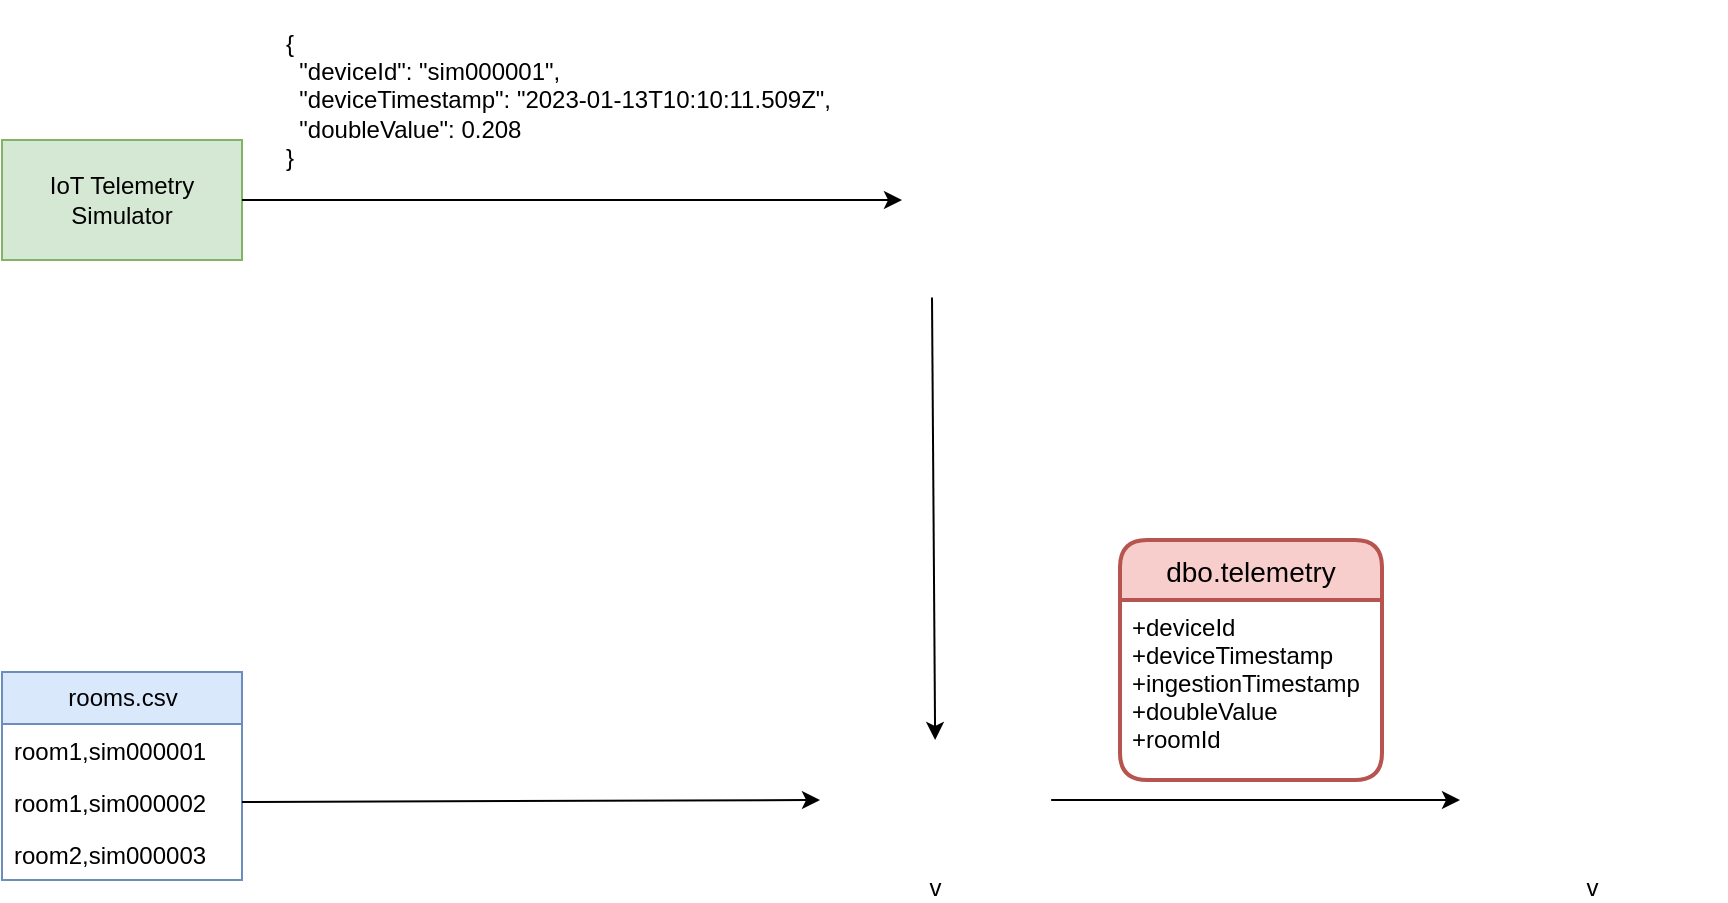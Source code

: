 <mxfile version="20.8.5" type="device"><diagram id="tBYvX2xzh4JVv8nWct_T" name="Page-1"><mxGraphModel dx="1003" dy="572" grid="1" gridSize="10" guides="1" tooltips="1" connect="1" arrows="1" fold="1" page="1" pageScale="1" pageWidth="850" pageHeight="1100" math="0" shadow="0"><root><mxCell id="0"/><mxCell id="1" parent="0"/><mxCell id="DQ16eLSjtrJbzWLSPgBY-1" value="IoT Telemetry Simulator" style="rounded=0;whiteSpace=wrap;html=1;fillColor=#d5e8d4;strokeColor=#82b366;" parent="1" vertex="1"><mxGeometry x="40" y="80" width="120" height="60" as="geometry"/></mxCell><mxCell id="DQ16eLSjtrJbzWLSPgBY-2" value="" style="shape=image;verticalLabelPosition=bottom;labelBackgroundColor=default;verticalAlign=top;aspect=fixed;imageAspect=0;image=https://upload.wikimedia.org/wikipedia/commons/thumb/0/05/Apache_kafka.svg/1200px-Apache_kafka.svg.png;" parent="1" vertex="1"><mxGeometry x="490" y="61.26" width="60" height="97.48" as="geometry"/></mxCell><mxCell id="DQ16eLSjtrJbzWLSPgBY-3" value="v" style="shape=image;verticalLabelPosition=bottom;labelBackgroundColor=default;verticalAlign=top;aspect=fixed;imageAspect=0;image=https://upload.wikimedia.org/wikipedia/commons/thumb/f/f3/Apache_Spark_logo.svg/1200px-Apache_Spark_logo.svg.png;" parent="1" vertex="1"><mxGeometry x="449" y="380" width="115.57" height="60" as="geometry"/></mxCell><mxCell id="DQ16eLSjtrJbzWLSPgBY-6" value="v" style="shape=image;verticalLabelPosition=bottom;labelBackgroundColor=default;verticalAlign=top;aspect=fixed;imageAspect=0;image=https://aleson-itc.com/wp-content/uploads/2022/06/sql-server-2022.png;" parent="1" vertex="1"><mxGeometry x="769" y="380" width="132.6" height="60" as="geometry"/></mxCell><mxCell id="DQ16eLSjtrJbzWLSPgBY-7" value="" style="endArrow=classic;html=1;rounded=0;exitX=1;exitY=0.5;exitDx=0;exitDy=0;entryX=0;entryY=0.5;entryDx=0;entryDy=0;" parent="1" source="DQ16eLSjtrJbzWLSPgBY-1" target="DQ16eLSjtrJbzWLSPgBY-2" edge="1"><mxGeometry width="50" height="50" relative="1" as="geometry"><mxPoint x="190" y="100" as="sourcePoint"/><mxPoint x="360" y="260" as="targetPoint"/></mxGeometry></mxCell><mxCell id="DQ16eLSjtrJbzWLSPgBY-8" value="" style="endArrow=classic;html=1;rounded=0;exitX=0.25;exitY=1;exitDx=0;exitDy=0;" parent="1" source="DQ16eLSjtrJbzWLSPgBY-2" target="DQ16eLSjtrJbzWLSPgBY-3" edge="1"><mxGeometry width="50" height="50" relative="1" as="geometry"><mxPoint x="405" y="310" as="sourcePoint"/><mxPoint x="455" y="260" as="targetPoint"/></mxGeometry></mxCell><mxCell id="DQ16eLSjtrJbzWLSPgBY-9" value="" style="endArrow=classic;html=1;rounded=0;exitX=1;exitY=0.5;exitDx=0;exitDy=0;" parent="1" source="DQ16eLSjtrJbzWLSPgBY-3" target="DQ16eLSjtrJbzWLSPgBY-6" edge="1"><mxGeometry width="50" height="50" relative="1" as="geometry"><mxPoint x="405" y="310" as="sourcePoint"/><mxPoint x="455" y="260" as="targetPoint"/></mxGeometry></mxCell><mxCell id="DQ16eLSjtrJbzWLSPgBY-10" value="&lt;div&gt;{&lt;/div&gt;&lt;div&gt;&amp;nbsp; &quot;deviceId&quot;: &quot;sim000001&quot;,&lt;/div&gt;&lt;div&gt;&amp;nbsp; &quot;deviceTimestamp&quot;: &quot;2023-01-13T10:10:11.509Z&quot;,&lt;/div&gt;&lt;div&gt;&amp;nbsp; &quot;doubleValue&quot;: 0.208&lt;/div&gt;&lt;div&gt;}&lt;/div&gt;" style="text;html=1;strokeColor=none;fillColor=none;align=left;verticalAlign=middle;whiteSpace=wrap;rounded=0;" parent="1" vertex="1"><mxGeometry x="180" y="10" width="320" height="100" as="geometry"/></mxCell><mxCell id="DQ16eLSjtrJbzWLSPgBY-12" value="dbo.telemetry" style="swimlane;childLayout=stackLayout;horizontal=1;startSize=30;horizontalStack=0;rounded=1;fontSize=14;fontStyle=0;strokeWidth=2;resizeParent=0;resizeLast=1;shadow=0;dashed=0;align=center;fillColor=#f8cecc;strokeColor=#b85450;" parent="1" vertex="1"><mxGeometry x="599" y="280" width="131" height="120" as="geometry"/></mxCell><mxCell id="DQ16eLSjtrJbzWLSPgBY-13" value="+deviceId&#10;+deviceTimestamp&#10;+ingestionTimestamp&#10;+doubleValue&#10;+roomId" style="align=left;strokeColor=none;fillColor=none;spacingLeft=4;fontSize=12;verticalAlign=top;resizable=0;rotatable=0;part=1;" parent="DQ16eLSjtrJbzWLSPgBY-12" vertex="1"><mxGeometry y="30" width="131" height="90" as="geometry"/></mxCell><mxCell id="iJlQGN7BH-KsdqvNxU6U-2" value="rooms.csv" style="swimlane;fontStyle=0;childLayout=stackLayout;horizontal=1;startSize=26;fillColor=#dae8fc;horizontalStack=0;resizeParent=1;resizeParentMax=0;resizeLast=0;collapsible=1;marginBottom=0;html=1;strokeColor=#6c8ebf;" parent="1" vertex="1"><mxGeometry x="40" y="346" width="120" height="104" as="geometry"/></mxCell><mxCell id="iJlQGN7BH-KsdqvNxU6U-3" value="room1,sim000001" style="text;strokeColor=none;fillColor=none;align=left;verticalAlign=top;spacingLeft=4;spacingRight=4;overflow=hidden;rotatable=0;points=[[0,0.5],[1,0.5]];portConstraint=eastwest;whiteSpace=wrap;html=1;" parent="iJlQGN7BH-KsdqvNxU6U-2" vertex="1"><mxGeometry y="26" width="120" height="26" as="geometry"/></mxCell><mxCell id="iJlQGN7BH-KsdqvNxU6U-4" value="room1,sim000002" style="text;strokeColor=none;fillColor=none;align=left;verticalAlign=top;spacingLeft=4;spacingRight=4;overflow=hidden;rotatable=0;points=[[0,0.5],[1,0.5]];portConstraint=eastwest;whiteSpace=wrap;html=1;" parent="iJlQGN7BH-KsdqvNxU6U-2" vertex="1"><mxGeometry y="52" width="120" height="26" as="geometry"/></mxCell><mxCell id="iJlQGN7BH-KsdqvNxU6U-5" value="room2,sim000003" style="text;strokeColor=none;fillColor=none;align=left;verticalAlign=top;spacingLeft=4;spacingRight=4;overflow=hidden;rotatable=0;points=[[0,0.5],[1,0.5]];portConstraint=eastwest;whiteSpace=wrap;html=1;" parent="iJlQGN7BH-KsdqvNxU6U-2" vertex="1"><mxGeometry y="78" width="120" height="26" as="geometry"/></mxCell><mxCell id="iJlQGN7BH-KsdqvNxU6U-6" value="" style="endArrow=classic;html=1;rounded=0;exitX=1;exitY=0.5;exitDx=0;exitDy=0;entryX=0;entryY=0.5;entryDx=0;entryDy=0;" parent="1" source="iJlQGN7BH-KsdqvNxU6U-4" target="DQ16eLSjtrJbzWLSPgBY-3" edge="1"><mxGeometry width="50" height="50" relative="1" as="geometry"><mxPoint x="400" y="310" as="sourcePoint"/><mxPoint x="450" y="260" as="targetPoint"/></mxGeometry></mxCell></root></mxGraphModel></diagram></mxfile>